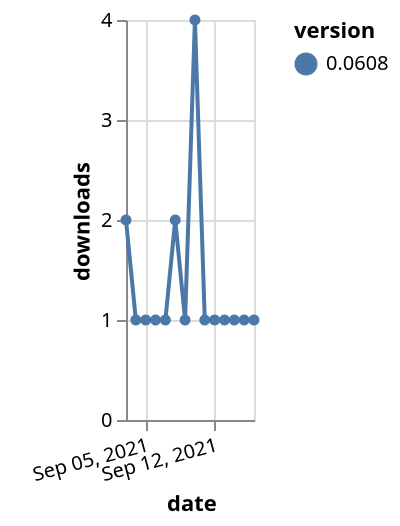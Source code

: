 {"$schema": "https://vega.github.io/schema/vega-lite/v5.json", "description": "A simple bar chart with embedded data.", "data": {"values": [{"date": "2021-09-03", "total": 174, "delta": 2, "version": "0.0608"}, {"date": "2021-09-04", "total": 175, "delta": 1, "version": "0.0608"}, {"date": "2021-09-05", "total": 176, "delta": 1, "version": "0.0608"}, {"date": "2021-09-06", "total": 177, "delta": 1, "version": "0.0608"}, {"date": "2021-09-07", "total": 178, "delta": 1, "version": "0.0608"}, {"date": "2021-09-08", "total": 180, "delta": 2, "version": "0.0608"}, {"date": "2021-09-09", "total": 181, "delta": 1, "version": "0.0608"}, {"date": "2021-09-10", "total": 185, "delta": 4, "version": "0.0608"}, {"date": "2021-09-11", "total": 186, "delta": 1, "version": "0.0608"}, {"date": "2021-09-12", "total": 187, "delta": 1, "version": "0.0608"}, {"date": "2021-09-13", "total": 188, "delta": 1, "version": "0.0608"}, {"date": "2021-09-14", "total": 189, "delta": 1, "version": "0.0608"}, {"date": "2021-09-15", "total": 190, "delta": 1, "version": "0.0608"}, {"date": "2021-09-16", "total": 191, "delta": 1, "version": "0.0608"}]}, "width": "container", "mark": {"type": "line", "point": {"filled": true}}, "encoding": {"x": {"field": "date", "type": "temporal", "timeUnit": "yearmonthdate", "title": "date", "axis": {"labelAngle": -15}}, "y": {"field": "delta", "type": "quantitative", "title": "downloads"}, "color": {"field": "version", "type": "nominal"}, "tooltip": {"field": "delta"}}}